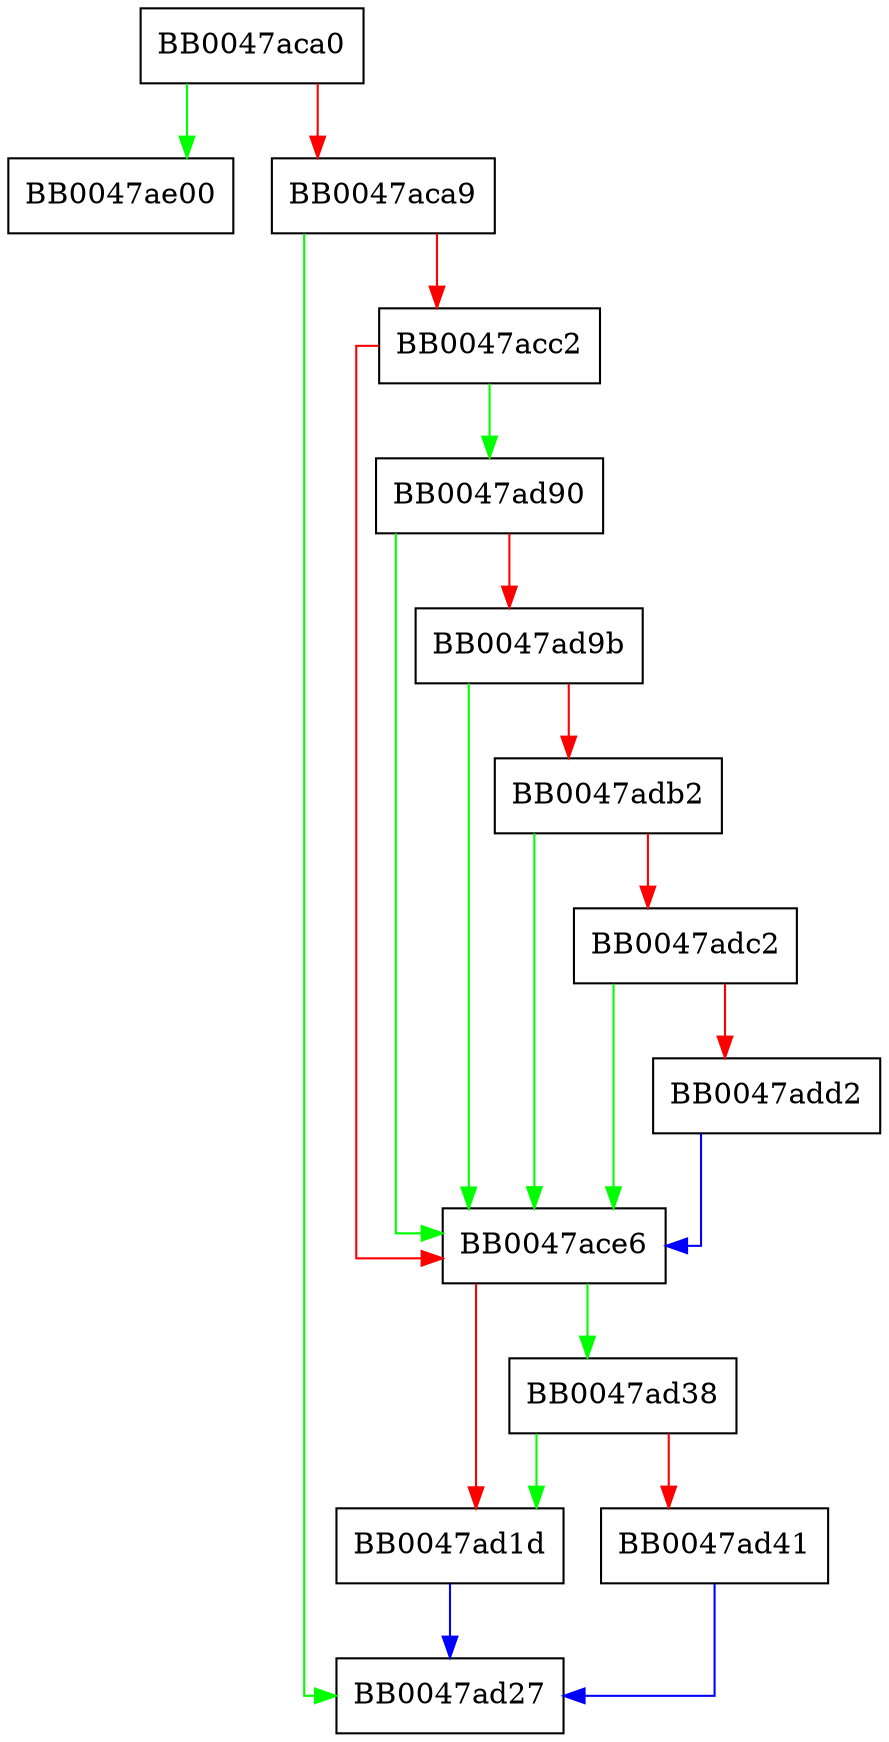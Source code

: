 digraph ssl3_peek {
  node [shape="box"];
  graph [splines=ortho];
  BB0047aca0 -> BB0047ae00 [color="green"];
  BB0047aca0 -> BB0047aca9 [color="red"];
  BB0047aca9 -> BB0047ad27 [color="green"];
  BB0047aca9 -> BB0047acc2 [color="red"];
  BB0047acc2 -> BB0047ad90 [color="green"];
  BB0047acc2 -> BB0047ace6 [color="red"];
  BB0047ace6 -> BB0047ad38 [color="green"];
  BB0047ace6 -> BB0047ad1d [color="red"];
  BB0047ad1d -> BB0047ad27 [color="blue"];
  BB0047ad38 -> BB0047ad1d [color="green"];
  BB0047ad38 -> BB0047ad41 [color="red"];
  BB0047ad41 -> BB0047ad27 [color="blue"];
  BB0047ad90 -> BB0047ace6 [color="green"];
  BB0047ad90 -> BB0047ad9b [color="red"];
  BB0047ad9b -> BB0047ace6 [color="green"];
  BB0047ad9b -> BB0047adb2 [color="red"];
  BB0047adb2 -> BB0047ace6 [color="green"];
  BB0047adb2 -> BB0047adc2 [color="red"];
  BB0047adc2 -> BB0047ace6 [color="green"];
  BB0047adc2 -> BB0047add2 [color="red"];
  BB0047add2 -> BB0047ace6 [color="blue"];
}